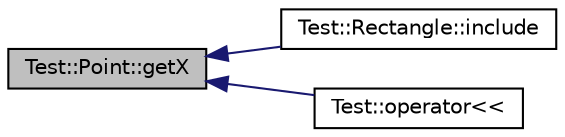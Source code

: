 digraph "Test::Point::getX"
{
  edge [fontname="Helvetica",fontsize="10",labelfontname="Helvetica",labelfontsize="10"];
  node [fontname="Helvetica",fontsize="10",shape=record];
  rankdir="LR";
  Node1 [label="Test::Point::getX",height=0.2,width=0.4,color="black", fillcolor="grey75", style="filled" fontcolor="black"];
  Node1 -> Node2 [dir="back",color="midnightblue",fontsize="10",style="solid",fontname="Helvetica"];
  Node2 [label="Test::Rectangle::include",height=0.2,width=0.4,color="black", fillcolor="white", style="filled",URL="$class_test_1_1_rectangle.html#a1d8cd3a9a6fce449b0917a9abb4ced18"];
  Node1 -> Node3 [dir="back",color="midnightblue",fontsize="10",style="solid",fontname="Helvetica"];
  Node3 [label="Test::operator\<\<",height=0.2,width=0.4,color="black", fillcolor="white", style="filled",URL="$namespace_test.html#ab5725127069aaa651bdf911f1b124be0"];
}
